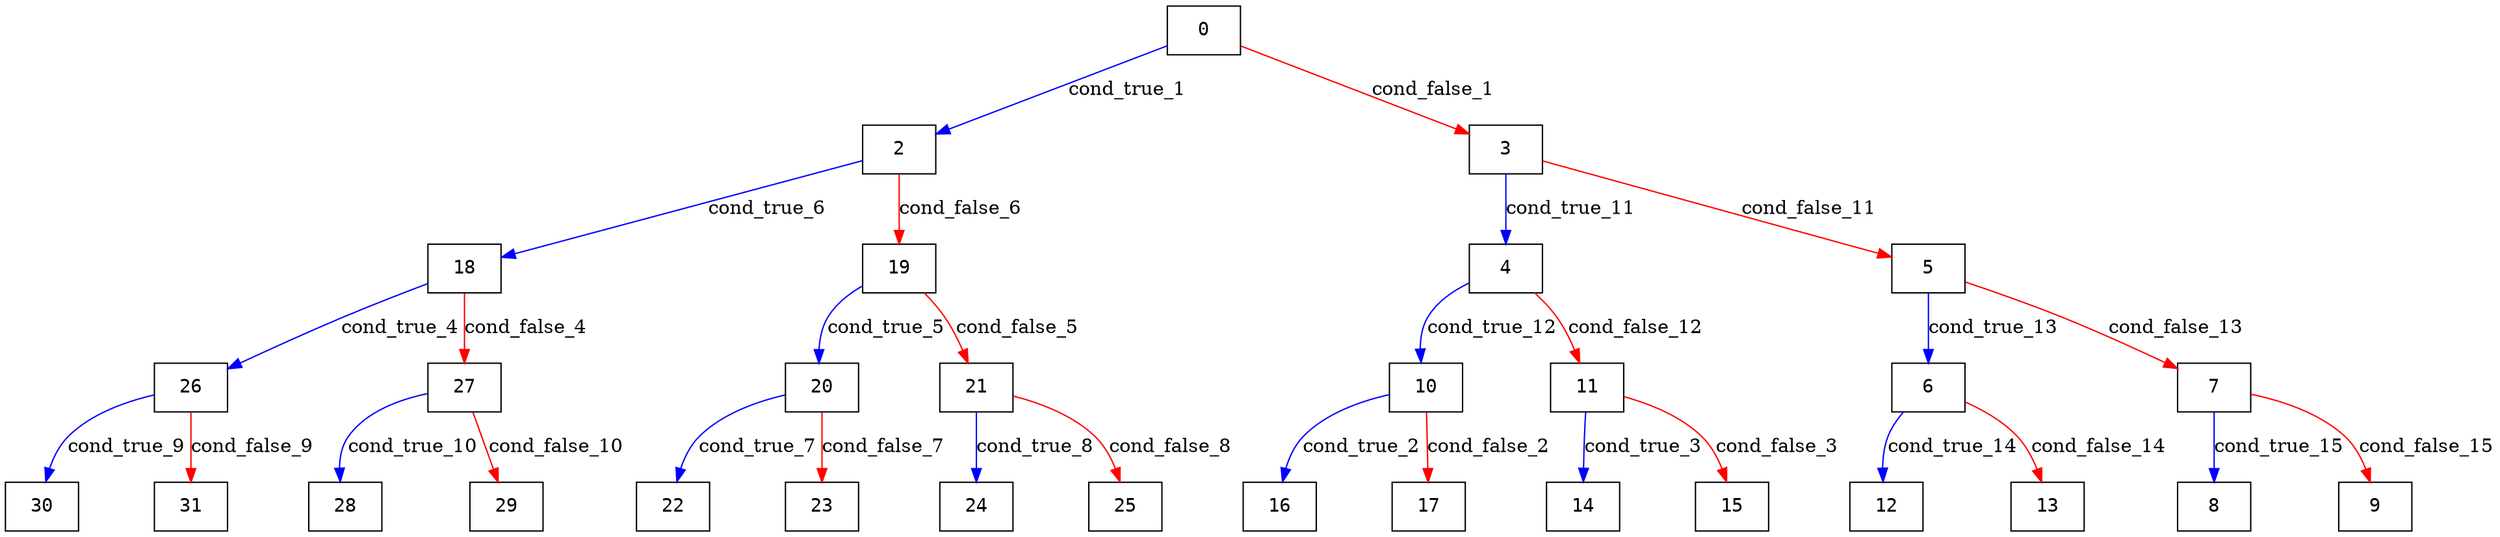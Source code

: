 digraph ExecutionTree {
	node [color=black fontname=Courier height=.5 shape=record]
	0 -> 2 [label=cond_true_1 color=blue]
	0 -> 3 [label=cond_false_1 color=red]
	2 -> 18 [label=cond_true_6 color=blue]
	2 -> 19 [label=cond_false_6 color=red]
	3 -> 4 [label=cond_true_11 color=blue]
	3 -> 5 [label=cond_false_11 color=red]
	10 -> 16 [label=cond_true_2 color=blue]
	10 -> 17 [label=cond_false_2 color=red]
	11 -> 14 [label=cond_true_3 color=blue]
	11 -> 15 [label=cond_false_3 color=red]
	18 -> 26 [label=cond_true_4 color=blue]
	18 -> 27 [label=cond_false_4 color=red]
	26 -> 30 [label=cond_true_9 color=blue]
	26 -> 31 [label=cond_false_9 color=red]
	27 -> 28 [label=cond_true_10 color=blue]
	27 -> 29 [label=cond_false_10 color=red]
	19 -> 20 [label=cond_true_5 color=blue]
	19 -> 21 [label=cond_false_5 color=red]
	20 -> 22 [label=cond_true_7 color=blue]
	20 -> 23 [label=cond_false_7 color=red]
	21 -> 24 [label=cond_true_8 color=blue]
	21 -> 25 [label=cond_false_8 color=red]
	4 -> 10 [label=cond_true_12 color=blue]
	4 -> 11 [label=cond_false_12 color=red]
	5 -> 6 [label=cond_true_13 color=blue]
	5 -> 7 [label=cond_false_13 color=red]
	6 -> 12 [label=cond_true_14 color=blue]
	6 -> 13 [label=cond_false_14 color=red]
	7 -> 8 [label=cond_true_15 color=blue]
	7 -> 9 [label=cond_false_15 color=red]
}
